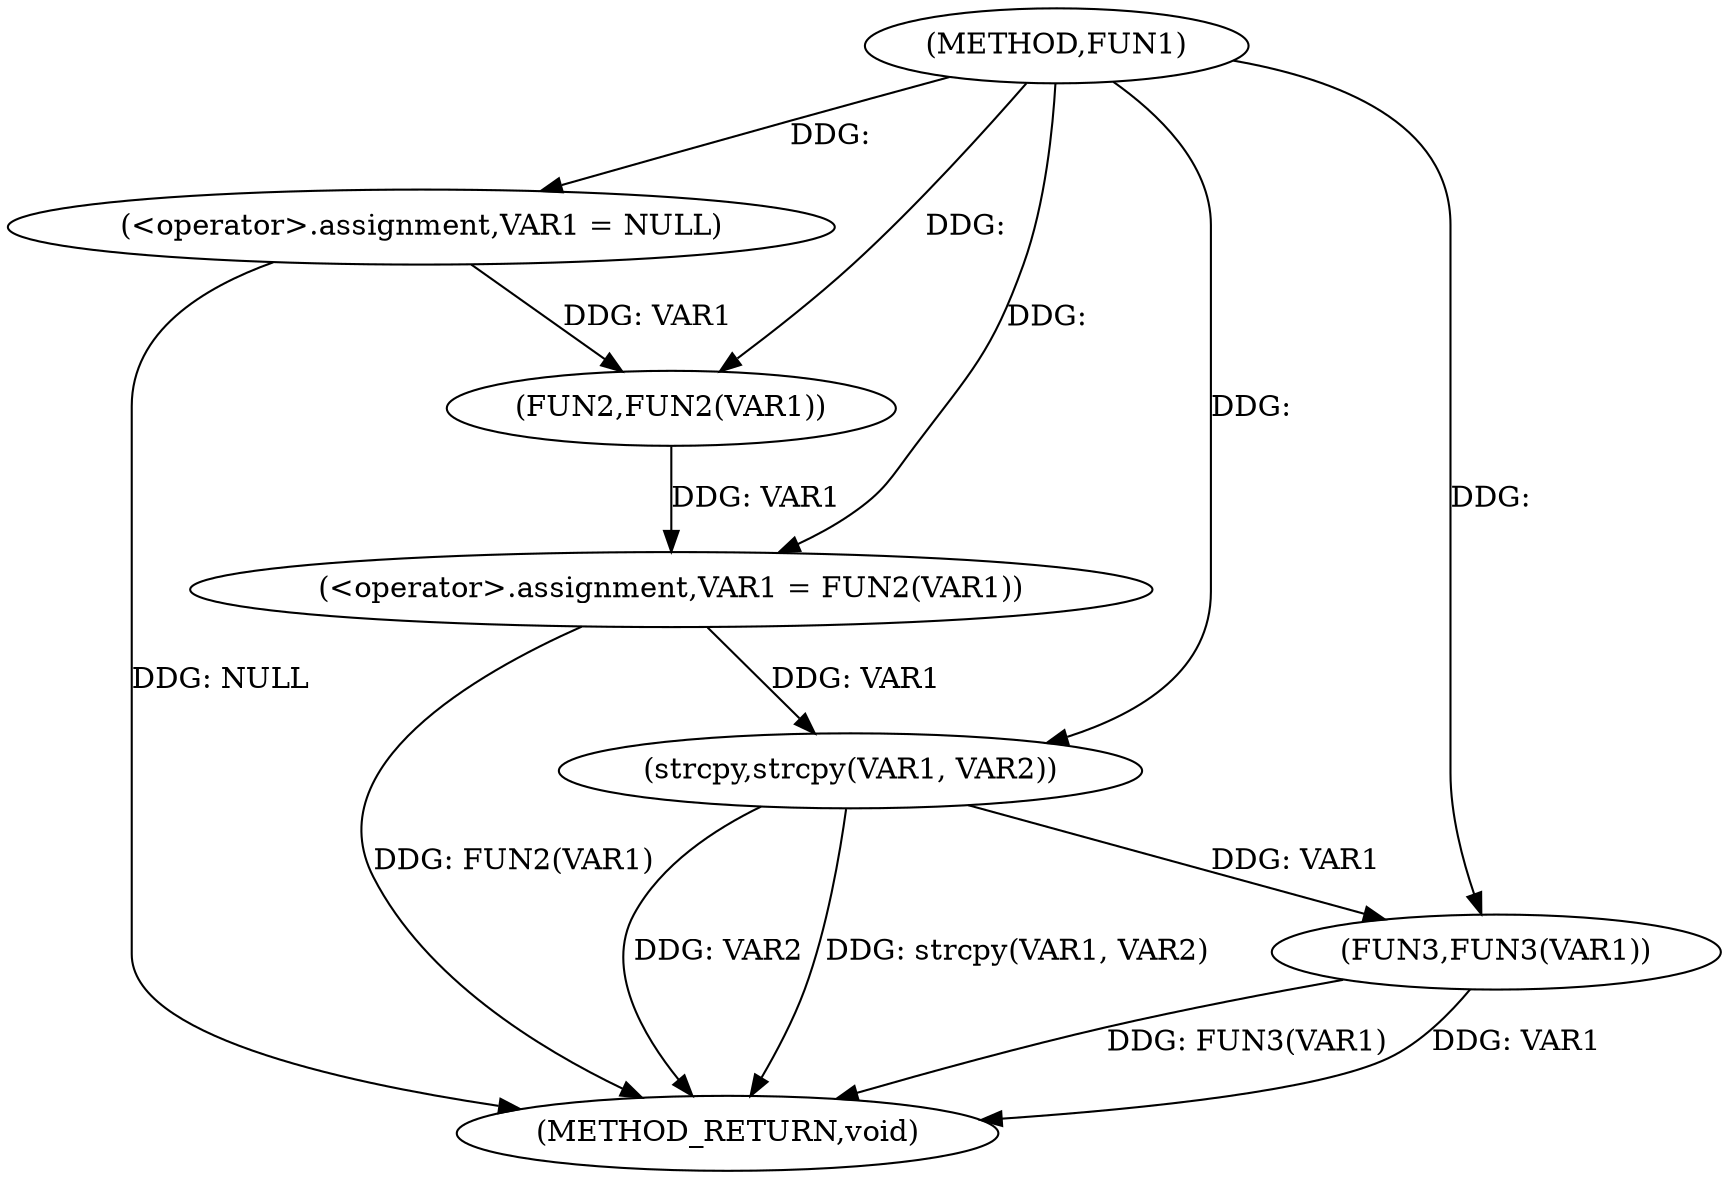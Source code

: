 digraph FUN1 {  
"1000100" [label = "(METHOD,FUN1)" ]
"1000117" [label = "(METHOD_RETURN,void)" ]
"1000103" [label = "(<operator>.assignment,VAR1 = NULL)" ]
"1000106" [label = "(<operator>.assignment,VAR1 = FUN2(VAR1))" ]
"1000108" [label = "(FUN2,FUN2(VAR1))" ]
"1000112" [label = "(strcpy,strcpy(VAR1, VAR2))" ]
"1000115" [label = "(FUN3,FUN3(VAR1))" ]
  "1000106" -> "1000117"  [ label = "DDG: FUN2(VAR1)"] 
  "1000103" -> "1000117"  [ label = "DDG: NULL"] 
  "1000112" -> "1000117"  [ label = "DDG: VAR2"] 
  "1000115" -> "1000117"  [ label = "DDG: FUN3(VAR1)"] 
  "1000112" -> "1000117"  [ label = "DDG: strcpy(VAR1, VAR2)"] 
  "1000115" -> "1000117"  [ label = "DDG: VAR1"] 
  "1000100" -> "1000103"  [ label = "DDG: "] 
  "1000108" -> "1000106"  [ label = "DDG: VAR1"] 
  "1000100" -> "1000106"  [ label = "DDG: "] 
  "1000103" -> "1000108"  [ label = "DDG: VAR1"] 
  "1000100" -> "1000108"  [ label = "DDG: "] 
  "1000106" -> "1000112"  [ label = "DDG: VAR1"] 
  "1000100" -> "1000112"  [ label = "DDG: "] 
  "1000112" -> "1000115"  [ label = "DDG: VAR1"] 
  "1000100" -> "1000115"  [ label = "DDG: "] 
}
